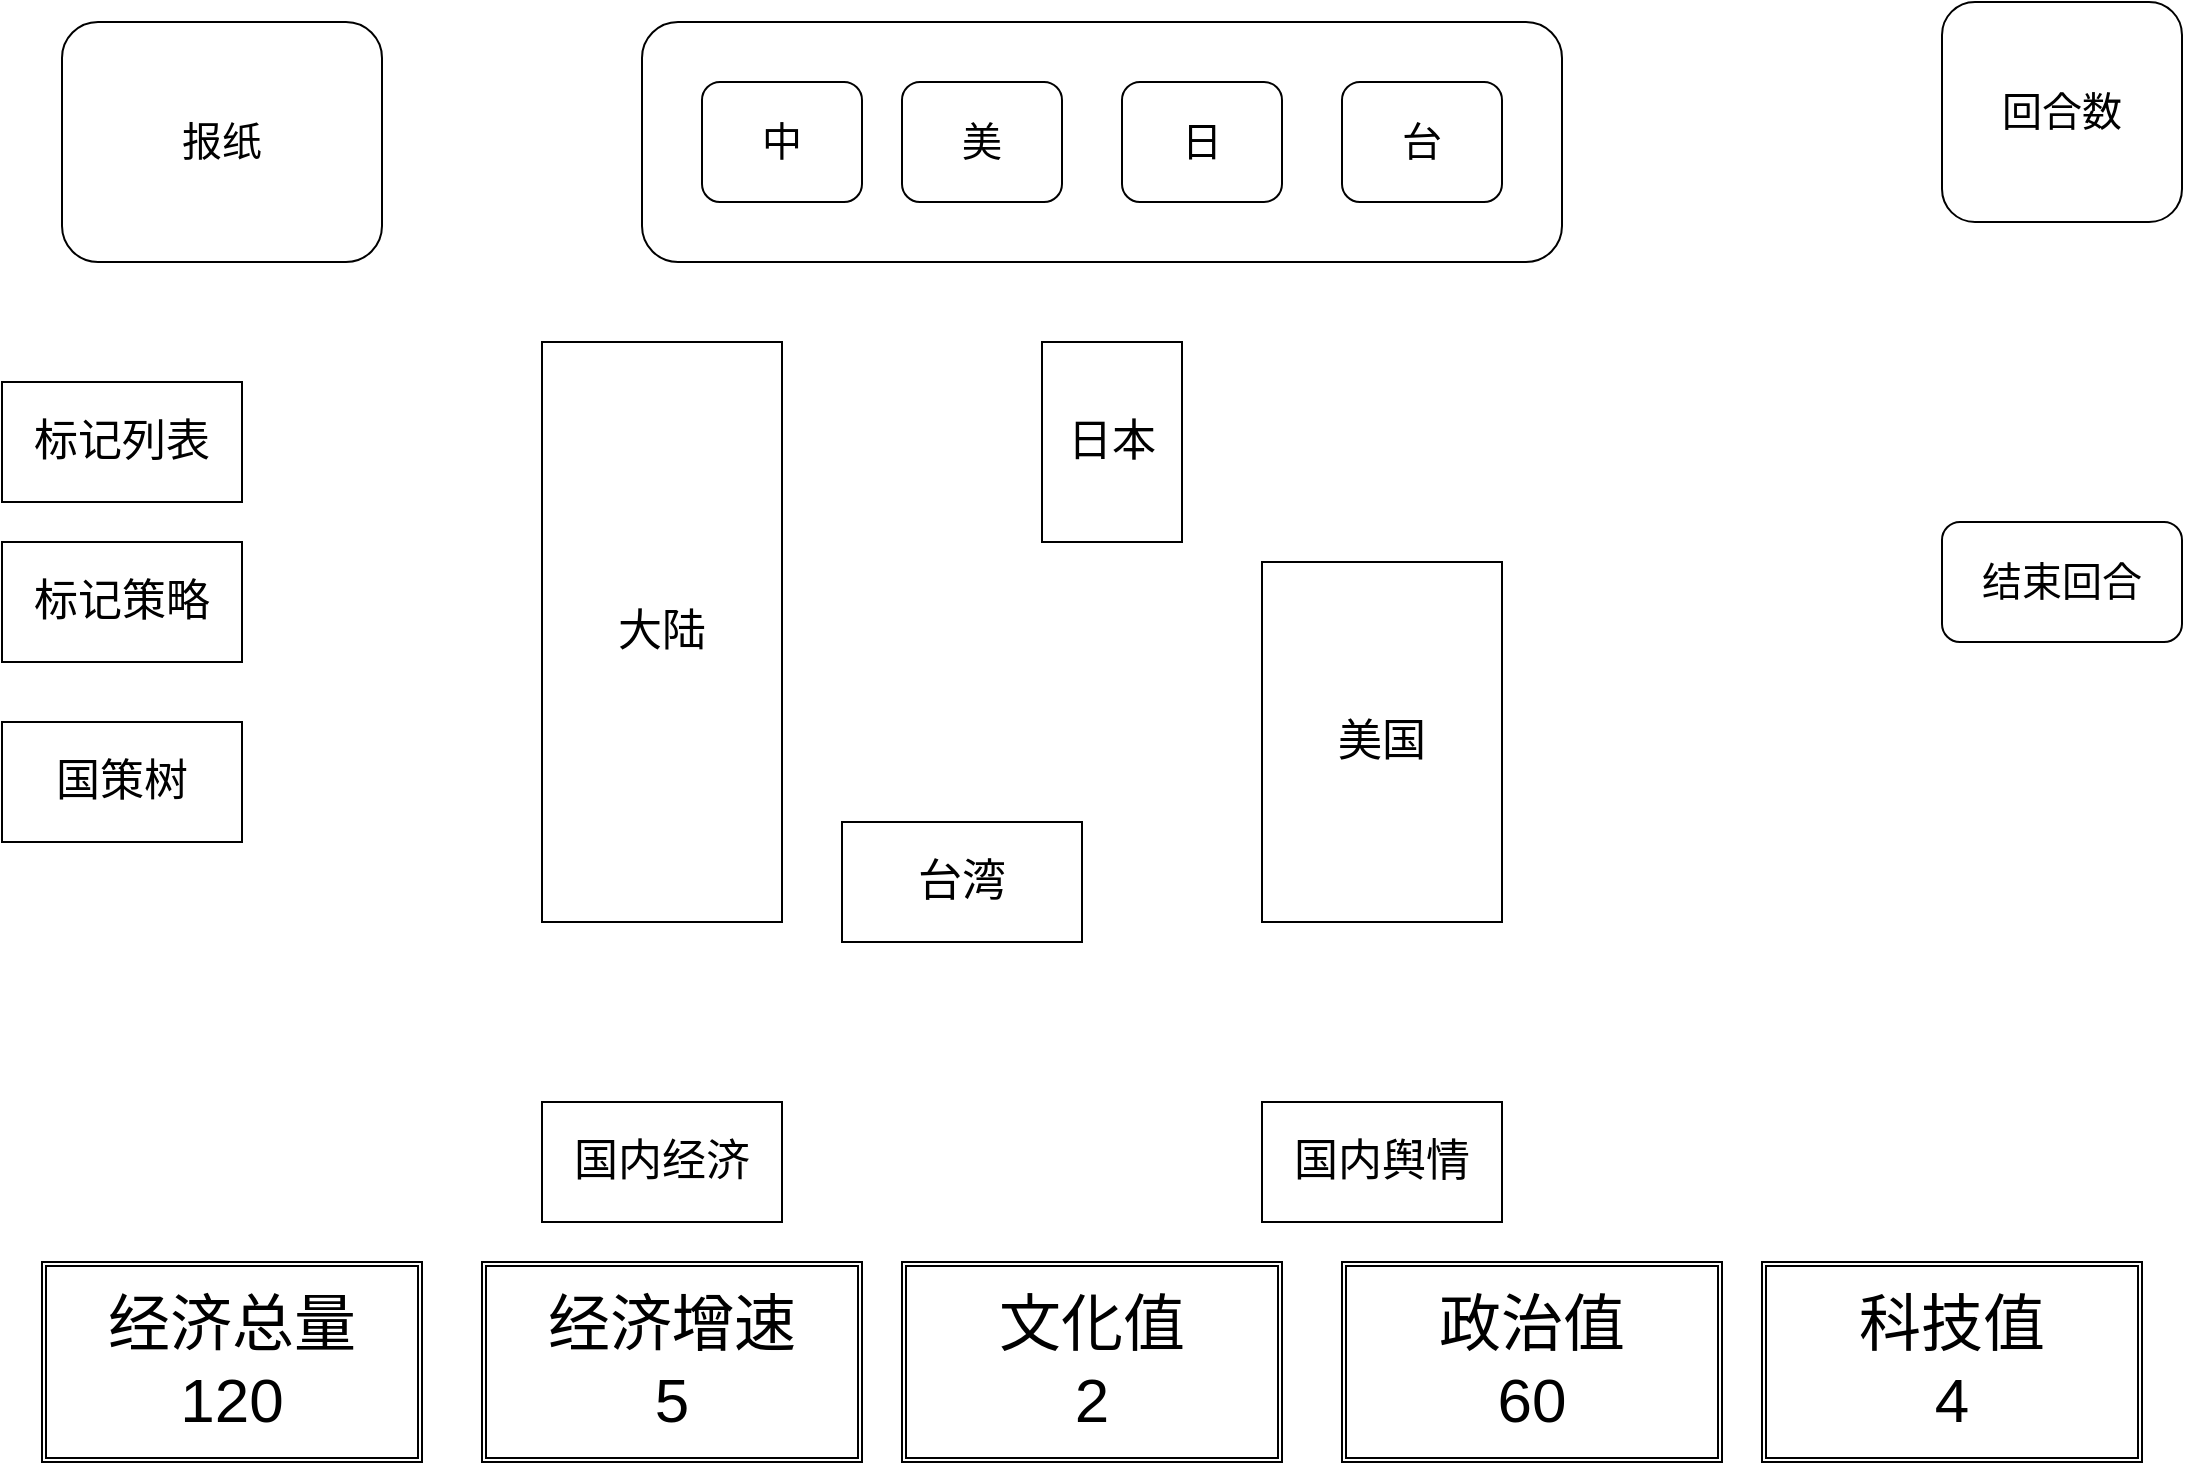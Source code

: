 <mxfile>
    <diagram id="J_nw8fLgjp7p8MdD_50z" name="第 1 页">
        <mxGraphModel dx="1177" dy="1094" grid="1" gridSize="10" guides="1" tooltips="1" connect="1" arrows="1" fold="1" page="1" pageScale="1" pageWidth="583" pageHeight="827" math="0" shadow="0">
            <root>
                <mxCell id="0"/>
                <mxCell id="1" parent="0"/>
                <mxCell id="2" value="" style="rounded=1;whiteSpace=wrap;html=1;hachureGap=4;fontFamily=Architects Daughter;fontSource=https%3A%2F%2Ffonts.googleapis.com%2Fcss%3Ffamily%3DArchitects%2BDaughter;fontSize=20;" parent="1" vertex="1">
                    <mxGeometry x="350" y="50" width="460" height="120" as="geometry"/>
                </mxCell>
                <mxCell id="3" value="中" style="rounded=1;whiteSpace=wrap;html=1;hachureGap=4;fontFamily=Architects Daughter;fontSource=https%3A%2F%2Ffonts.googleapis.com%2Fcss%3Ffamily%3DArchitects%2BDaughter;fontSize=20;" parent="1" vertex="1">
                    <mxGeometry x="380" y="80" width="80" height="60" as="geometry"/>
                </mxCell>
                <mxCell id="4" value="美" style="rounded=1;whiteSpace=wrap;html=1;hachureGap=4;fontFamily=Architects Daughter;fontSource=https%3A%2F%2Ffonts.googleapis.com%2Fcss%3Ffamily%3DArchitects%2BDaughter;fontSize=20;" parent="1" vertex="1">
                    <mxGeometry x="480" y="80" width="80" height="60" as="geometry"/>
                </mxCell>
                <mxCell id="5" value="日" style="rounded=1;whiteSpace=wrap;html=1;hachureGap=4;fontFamily=Architects Daughter;fontSource=https%3A%2F%2Ffonts.googleapis.com%2Fcss%3Ffamily%3DArchitects%2BDaughter;fontSize=20;" parent="1" vertex="1">
                    <mxGeometry x="590" y="80" width="80" height="60" as="geometry"/>
                </mxCell>
                <mxCell id="6" value="台" style="rounded=1;whiteSpace=wrap;html=1;hachureGap=4;fontFamily=Architects Daughter;fontSource=https%3A%2F%2Ffonts.googleapis.com%2Fcss%3Ffamily%3DArchitects%2BDaughter;fontSize=20;" parent="1" vertex="1">
                    <mxGeometry x="700" y="80" width="80" height="60" as="geometry"/>
                </mxCell>
                <mxCell id="7" value="结束回合" style="rounded=1;whiteSpace=wrap;html=1;hachureGap=4;fontFamily=Architects Daughter;fontSource=https%3A%2F%2Ffonts.googleapis.com%2Fcss%3Ffamily%3DArchitects%2BDaughter;fontSize=20;" parent="1" vertex="1">
                    <mxGeometry x="1000" y="300" width="120" height="60" as="geometry"/>
                </mxCell>
                <mxCell id="8" value="回合数" style="rounded=1;whiteSpace=wrap;html=1;hachureGap=4;fontFamily=Architects Daughter;fontSource=https%3A%2F%2Ffonts.googleapis.com%2Fcss%3Ffamily%3DArchitects%2BDaughter;fontSize=20;" parent="1" vertex="1">
                    <mxGeometry x="1000" y="40" width="120" height="110" as="geometry"/>
                </mxCell>
                <mxCell id="11" value="报纸" style="rounded=1;whiteSpace=wrap;html=1;hachureGap=4;fontFamily=Architects Daughter;fontSource=https%3A%2F%2Ffonts.googleapis.com%2Fcss%3Ffamily%3DArchitects%2BDaughter;fontSize=20;" parent="1" vertex="1">
                    <mxGeometry x="60" y="50" width="160" height="120" as="geometry"/>
                </mxCell>
                <mxCell id="13" value="&lt;font style=&quot;font-size: 22px;&quot;&gt;国内经济&lt;/font&gt;" style="rounded=0;whiteSpace=wrap;html=1;" parent="1" vertex="1">
                    <mxGeometry x="300" y="590" width="120" height="60" as="geometry"/>
                </mxCell>
                <mxCell id="14" value="&lt;font style=&quot;font-size: 22px;&quot;&gt;国内舆情&lt;/font&gt;" style="rounded=0;whiteSpace=wrap;html=1;" parent="1" vertex="1">
                    <mxGeometry x="660" y="590" width="120" height="60" as="geometry"/>
                </mxCell>
                <mxCell id="33" value="大陆" style="rounded=0;whiteSpace=wrap;html=1;fontSize=22;" parent="1" vertex="1">
                    <mxGeometry x="300" y="210" width="120" height="290" as="geometry"/>
                </mxCell>
                <mxCell id="34" value="台湾" style="rounded=0;whiteSpace=wrap;html=1;fontSize=22;" parent="1" vertex="1">
                    <mxGeometry x="450" y="450" width="120" height="60" as="geometry"/>
                </mxCell>
                <mxCell id="35" value="日本" style="rounded=0;whiteSpace=wrap;html=1;fontSize=22;" parent="1" vertex="1">
                    <mxGeometry x="550" y="210" width="70" height="100" as="geometry"/>
                </mxCell>
                <mxCell id="37" value="美国" style="rounded=0;whiteSpace=wrap;html=1;fontSize=22;" parent="1" vertex="1">
                    <mxGeometry x="660" y="320" width="120" height="180" as="geometry"/>
                </mxCell>
                <mxCell id="43" value="标记列表" style="rounded=0;whiteSpace=wrap;html=1;fontSize=22;" parent="1" vertex="1">
                    <mxGeometry x="30" y="230" width="120" height="60" as="geometry"/>
                </mxCell>
                <mxCell id="45" value="标记策略" style="rounded=0;whiteSpace=wrap;html=1;fontSize=22;" parent="1" vertex="1">
                    <mxGeometry x="30" y="310" width="120" height="60" as="geometry"/>
                </mxCell>
                <mxCell id="46" value="国策树" style="rounded=0;whiteSpace=wrap;html=1;fontSize=22;" parent="1" vertex="1">
                    <mxGeometry x="30" y="400" width="120" height="60" as="geometry"/>
                </mxCell>
                <mxCell id="48" value="&lt;span style=&quot;font-size: 31px;&quot;&gt;经济总量&lt;br&gt;120&lt;br&gt;&lt;/span&gt;" style="shape=ext;double=1;rounded=0;whiteSpace=wrap;html=1;" vertex="1" parent="1">
                    <mxGeometry x="50" y="670" width="190" height="100" as="geometry"/>
                </mxCell>
                <mxCell id="49" value="&lt;span style=&quot;font-size: 31px;&quot;&gt;经济增速&lt;br&gt;5&lt;br&gt;&lt;/span&gt;" style="shape=ext;double=1;rounded=0;whiteSpace=wrap;html=1;" vertex="1" parent="1">
                    <mxGeometry x="270" y="670" width="190" height="100" as="geometry"/>
                </mxCell>
                <mxCell id="50" value="&lt;span style=&quot;font-size: 31px;&quot;&gt;文化值&lt;br&gt;2&lt;br&gt;&lt;/span&gt;" style="shape=ext;double=1;rounded=0;whiteSpace=wrap;html=1;" vertex="1" parent="1">
                    <mxGeometry x="480" y="670" width="190" height="100" as="geometry"/>
                </mxCell>
                <mxCell id="51" value="&lt;span style=&quot;font-size: 31px;&quot;&gt;政治值&lt;br&gt;60&lt;br&gt;&lt;/span&gt;" style="shape=ext;double=1;rounded=0;whiteSpace=wrap;html=1;" vertex="1" parent="1">
                    <mxGeometry x="700" y="670" width="190" height="100" as="geometry"/>
                </mxCell>
                <mxCell id="52" value="&lt;span style=&quot;font-size: 31px;&quot;&gt;科技值&lt;br&gt;4&lt;br&gt;&lt;/span&gt;" style="shape=ext;double=1;rounded=0;whiteSpace=wrap;html=1;" vertex="1" parent="1">
                    <mxGeometry x="910" y="670" width="190" height="100" as="geometry"/>
                </mxCell>
            </root>
        </mxGraphModel>
    </diagram>
</mxfile>